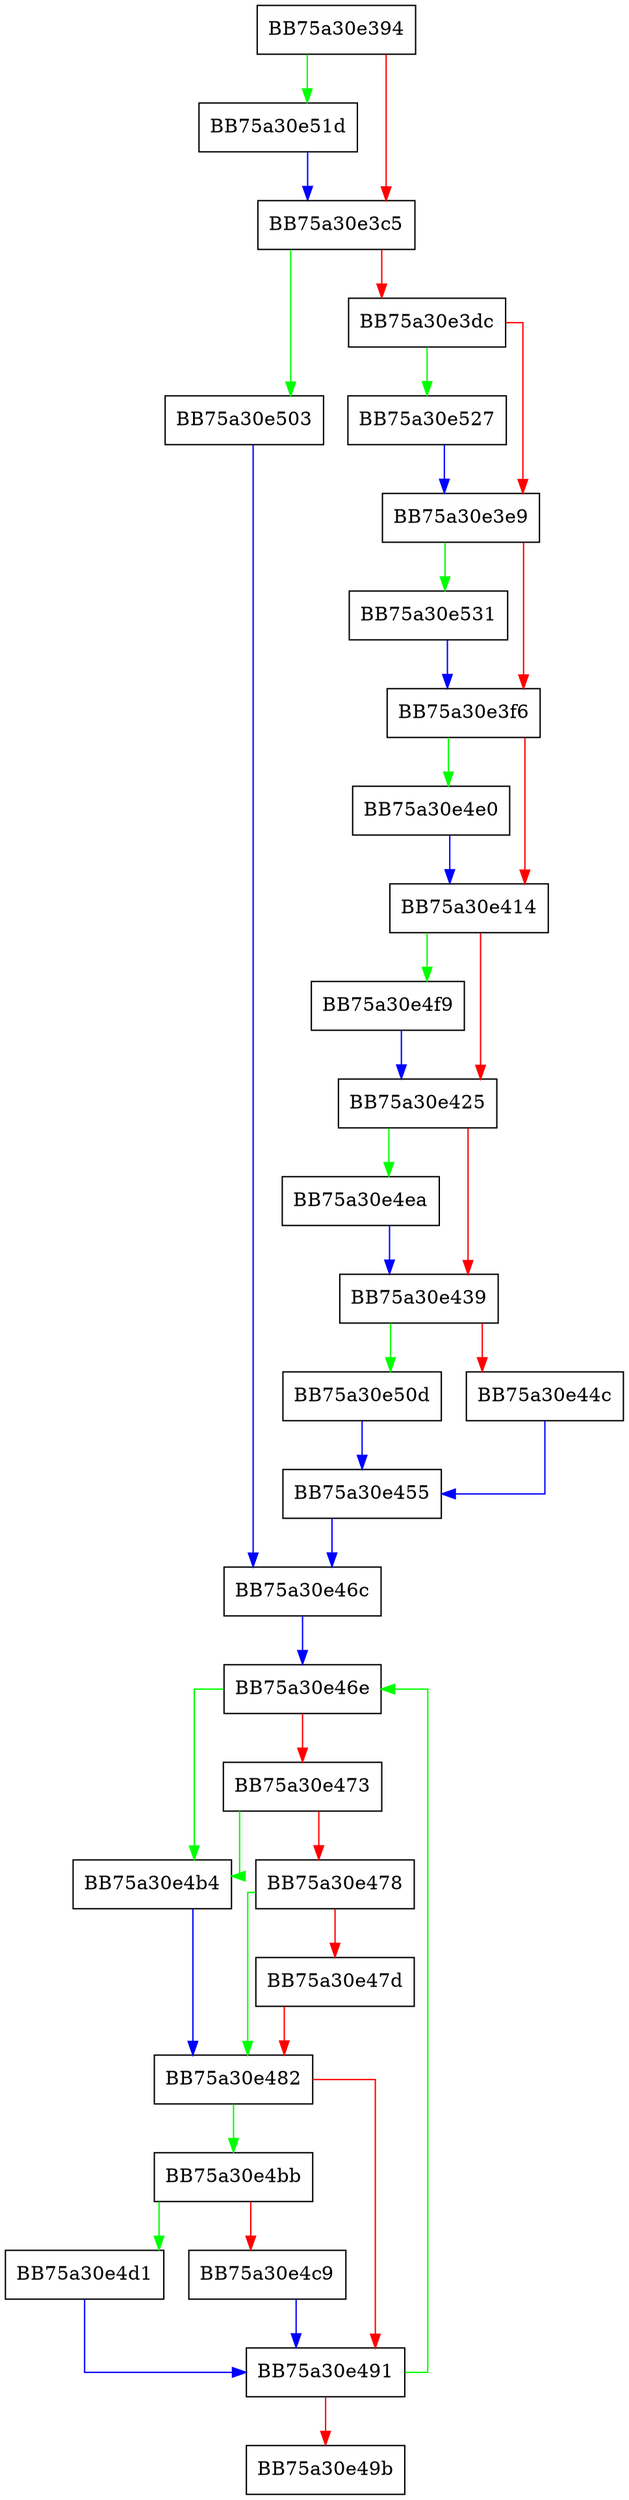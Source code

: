 digraph copyMapLinkLabels {
  node [shape="box"];
  graph [splines=ortho];
  BB75a30e394 -> BB75a30e51d [color="green"];
  BB75a30e394 -> BB75a30e3c5 [color="red"];
  BB75a30e3c5 -> BB75a30e503 [color="green"];
  BB75a30e3c5 -> BB75a30e3dc [color="red"];
  BB75a30e3dc -> BB75a30e527 [color="green"];
  BB75a30e3dc -> BB75a30e3e9 [color="red"];
  BB75a30e3e9 -> BB75a30e531 [color="green"];
  BB75a30e3e9 -> BB75a30e3f6 [color="red"];
  BB75a30e3f6 -> BB75a30e4e0 [color="green"];
  BB75a30e3f6 -> BB75a30e414 [color="red"];
  BB75a30e414 -> BB75a30e4f9 [color="green"];
  BB75a30e414 -> BB75a30e425 [color="red"];
  BB75a30e425 -> BB75a30e4ea [color="green"];
  BB75a30e425 -> BB75a30e439 [color="red"];
  BB75a30e439 -> BB75a30e50d [color="green"];
  BB75a30e439 -> BB75a30e44c [color="red"];
  BB75a30e44c -> BB75a30e455 [color="blue"];
  BB75a30e455 -> BB75a30e46c [color="blue"];
  BB75a30e46c -> BB75a30e46e [color="blue"];
  BB75a30e46e -> BB75a30e4b4 [color="green"];
  BB75a30e46e -> BB75a30e473 [color="red"];
  BB75a30e473 -> BB75a30e4b4 [color="green"];
  BB75a30e473 -> BB75a30e478 [color="red"];
  BB75a30e478 -> BB75a30e482 [color="green"];
  BB75a30e478 -> BB75a30e47d [color="red"];
  BB75a30e47d -> BB75a30e482 [color="red"];
  BB75a30e482 -> BB75a30e4bb [color="green"];
  BB75a30e482 -> BB75a30e491 [color="red"];
  BB75a30e491 -> BB75a30e46e [color="green"];
  BB75a30e491 -> BB75a30e49b [color="red"];
  BB75a30e4b4 -> BB75a30e482 [color="blue"];
  BB75a30e4bb -> BB75a30e4d1 [color="green"];
  BB75a30e4bb -> BB75a30e4c9 [color="red"];
  BB75a30e4c9 -> BB75a30e491 [color="blue"];
  BB75a30e4d1 -> BB75a30e491 [color="blue"];
  BB75a30e4e0 -> BB75a30e414 [color="blue"];
  BB75a30e4ea -> BB75a30e439 [color="blue"];
  BB75a30e4f9 -> BB75a30e425 [color="blue"];
  BB75a30e503 -> BB75a30e46c [color="blue"];
  BB75a30e50d -> BB75a30e455 [color="blue"];
  BB75a30e51d -> BB75a30e3c5 [color="blue"];
  BB75a30e527 -> BB75a30e3e9 [color="blue"];
  BB75a30e531 -> BB75a30e3f6 [color="blue"];
}